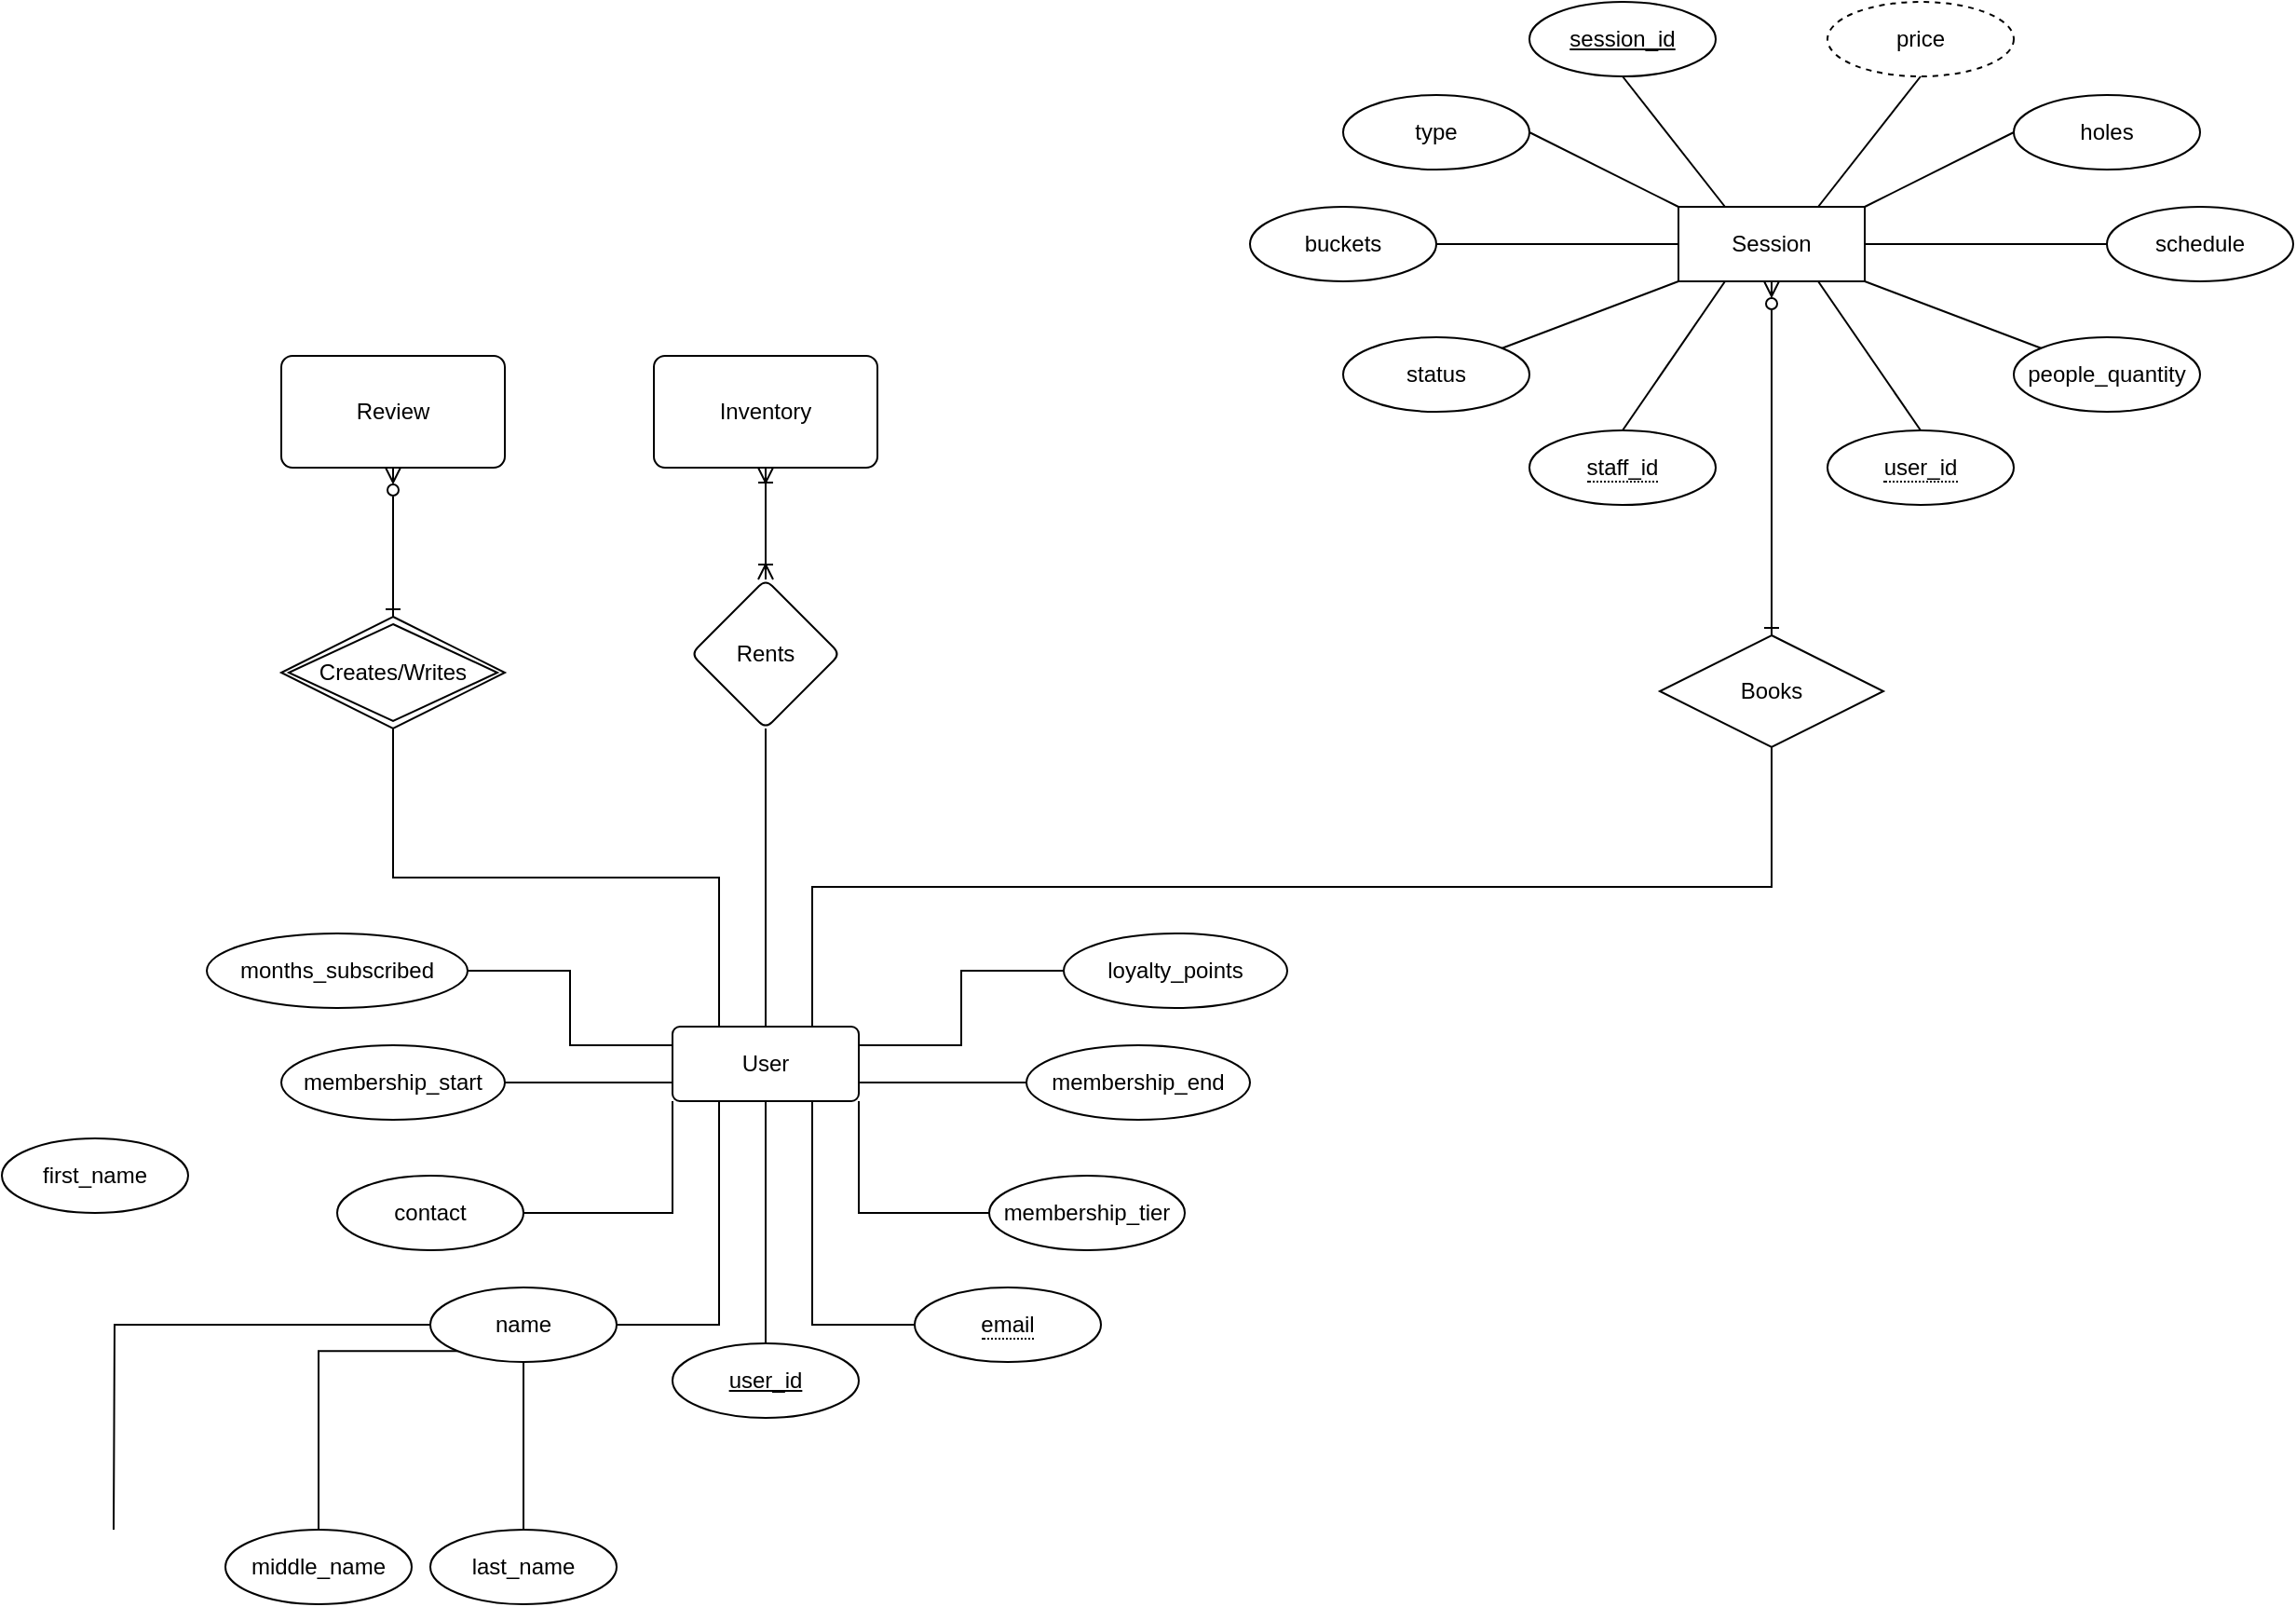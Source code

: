 <mxfile version="28.2.7">
  <diagram name="Page-1" id="-myDeZirQ_0MTxehE8Bq">
    <mxGraphModel dx="815" dy="444" grid="1" gridSize="10" guides="1" tooltips="1" connect="1" arrows="1" fold="1" page="1" pageScale="1" pageWidth="850" pageHeight="1100" math="0" shadow="0">
      <root>
        <mxCell id="0" />
        <mxCell id="1" parent="0" />
        <mxCell id="ZZzzd-XF2jwjXJ92meH7-1" value="" style="edgeStyle=orthogonalEdgeStyle;rounded=0;orthogonalLoop=1;jettySize=auto;html=1;endArrow=none;endFill=0;exitX=0.75;exitY=0;exitDx=0;exitDy=0;entryX=0.5;entryY=1;entryDx=0;entryDy=0;" parent="1" source="ZZzzd-XF2jwjXJ92meH7-4" target="JkcQL4pgoWUEzBNEXGuM-16" edge="1">
          <mxGeometry relative="1" as="geometry">
            <mxPoint x="990" y="460" as="targetPoint" />
          </mxGeometry>
        </mxCell>
        <mxCell id="ZZzzd-XF2jwjXJ92meH7-2" style="edgeStyle=orthogonalEdgeStyle;rounded=0;orthogonalLoop=1;jettySize=auto;html=1;exitX=0.25;exitY=0;exitDx=0;exitDy=0;entryX=0.5;entryY=1;entryDx=0;entryDy=0;endArrow=none;endFill=0;" parent="1" source="ZZzzd-XF2jwjXJ92meH7-4" target="ZZzzd-XF2jwjXJ92meH7-34" edge="1">
          <mxGeometry relative="1" as="geometry">
            <mxPoint x="330" y="460" as="targetPoint" />
          </mxGeometry>
        </mxCell>
        <mxCell id="ZZzzd-XF2jwjXJ92meH7-3" value="" style="edgeStyle=orthogonalEdgeStyle;rounded=0;orthogonalLoop=1;jettySize=auto;html=1;endArrow=none;endFill=0;" parent="1" source="ZZzzd-XF2jwjXJ92meH7-4" target="ZZzzd-XF2jwjXJ92meH7-36" edge="1">
          <mxGeometry relative="1" as="geometry" />
        </mxCell>
        <mxCell id="ZZzzd-XF2jwjXJ92meH7-4" value="User" style="rounded=1;arcSize=10;whiteSpace=wrap;html=1;align=center;" parent="1" vertex="1">
          <mxGeometry x="400" y="610" width="100" height="40" as="geometry" />
        </mxCell>
        <mxCell id="ZZzzd-XF2jwjXJ92meH7-5" style="edgeStyle=orthogonalEdgeStyle;rounded=0;orthogonalLoop=1;jettySize=auto;html=1;entryX=0.5;entryY=1;entryDx=0;entryDy=0;endArrow=none;endFill=0;" parent="1" source="ZZzzd-XF2jwjXJ92meH7-6" target="ZZzzd-XF2jwjXJ92meH7-4" edge="1">
          <mxGeometry relative="1" as="geometry" />
        </mxCell>
        <mxCell id="ZZzzd-XF2jwjXJ92meH7-6" value="user_id" style="ellipse;whiteSpace=wrap;html=1;align=center;fontStyle=4;" parent="1" vertex="1">
          <mxGeometry x="400" y="780" width="100" height="40" as="geometry" />
        </mxCell>
        <mxCell id="ZZzzd-XF2jwjXJ92meH7-7" style="edgeStyle=orthogonalEdgeStyle;rounded=0;orthogonalLoop=1;jettySize=auto;html=1;entryX=0.75;entryY=1;entryDx=0;entryDy=0;endArrow=none;endFill=0;exitX=0;exitY=0.5;exitDx=0;exitDy=0;" parent="1" source="ZZzzd-XF2jwjXJ92meH7-30" target="ZZzzd-XF2jwjXJ92meH7-4" edge="1">
          <mxGeometry relative="1" as="geometry">
            <mxPoint x="530.0" y="770.059" as="sourcePoint" />
          </mxGeometry>
        </mxCell>
        <mxCell id="ZZzzd-XF2jwjXJ92meH7-8" style="edgeStyle=orthogonalEdgeStyle;rounded=0;orthogonalLoop=1;jettySize=auto;html=1;exitX=1;exitY=0.5;exitDx=0;exitDy=0;entryX=0;entryY=0.25;entryDx=0;entryDy=0;endArrow=none;endFill=0;" parent="1" source="ZZzzd-XF2jwjXJ92meH7-9" target="ZZzzd-XF2jwjXJ92meH7-4" edge="1">
          <mxGeometry relative="1" as="geometry" />
        </mxCell>
        <mxCell id="ZZzzd-XF2jwjXJ92meH7-9" value="months_subscribed" style="ellipse;whiteSpace=wrap;html=1;align=center;" parent="1" vertex="1">
          <mxGeometry x="150" y="560" width="140" height="40" as="geometry" />
        </mxCell>
        <mxCell id="ZZzzd-XF2jwjXJ92meH7-10" style="edgeStyle=orthogonalEdgeStyle;rounded=0;orthogonalLoop=1;jettySize=auto;html=1;entryX=0.25;entryY=1;entryDx=0;entryDy=0;endArrow=none;endFill=0;" parent="1" source="ZZzzd-XF2jwjXJ92meH7-14" target="ZZzzd-XF2jwjXJ92meH7-4" edge="1">
          <mxGeometry relative="1" as="geometry" />
        </mxCell>
        <mxCell id="ZZzzd-XF2jwjXJ92meH7-11" value="" style="edgeStyle=orthogonalEdgeStyle;rounded=0;orthogonalLoop=1;jettySize=auto;html=1;endArrow=none;endFill=0;" parent="1" source="ZZzzd-XF2jwjXJ92meH7-14" edge="1">
          <mxGeometry relative="1" as="geometry">
            <mxPoint x="100" y="880.0" as="targetPoint" />
          </mxGeometry>
        </mxCell>
        <mxCell id="ZZzzd-XF2jwjXJ92meH7-12" value="" style="edgeStyle=orthogonalEdgeStyle;rounded=0;orthogonalLoop=1;jettySize=auto;html=1;exitX=0;exitY=1;exitDx=0;exitDy=0;endArrow=none;endFill=0;" parent="1" source="ZZzzd-XF2jwjXJ92meH7-14" target="ZZzzd-XF2jwjXJ92meH7-32" edge="1">
          <mxGeometry relative="1" as="geometry" />
        </mxCell>
        <mxCell id="ZZzzd-XF2jwjXJ92meH7-13" value="" style="edgeStyle=orthogonalEdgeStyle;rounded=0;orthogonalLoop=1;jettySize=auto;html=1;endArrow=none;endFill=0;" parent="1" source="ZZzzd-XF2jwjXJ92meH7-14" target="ZZzzd-XF2jwjXJ92meH7-33" edge="1">
          <mxGeometry relative="1" as="geometry" />
        </mxCell>
        <mxCell id="ZZzzd-XF2jwjXJ92meH7-14" value="name" style="ellipse;whiteSpace=wrap;html=1;align=center;" parent="1" vertex="1">
          <mxGeometry x="270" y="750" width="100" height="40" as="geometry" />
        </mxCell>
        <mxCell id="ZZzzd-XF2jwjXJ92meH7-15" style="edgeStyle=orthogonalEdgeStyle;rounded=0;orthogonalLoop=1;jettySize=auto;html=1;entryX=1;entryY=0.75;entryDx=0;entryDy=0;endArrow=none;endFill=0;" parent="1" source="ZZzzd-XF2jwjXJ92meH7-16" target="ZZzzd-XF2jwjXJ92meH7-4" edge="1">
          <mxGeometry relative="1" as="geometry" />
        </mxCell>
        <mxCell id="ZZzzd-XF2jwjXJ92meH7-16" value="membership_end" style="ellipse;whiteSpace=wrap;html=1;align=center;" parent="1" vertex="1">
          <mxGeometry x="590" y="620" width="120" height="40" as="geometry" />
        </mxCell>
        <mxCell id="ZZzzd-XF2jwjXJ92meH7-17" style="edgeStyle=orthogonalEdgeStyle;rounded=0;orthogonalLoop=1;jettySize=auto;html=1;entryX=0;entryY=0.75;entryDx=0;entryDy=0;endArrow=none;endFill=0;" parent="1" source="ZZzzd-XF2jwjXJ92meH7-18" target="ZZzzd-XF2jwjXJ92meH7-4" edge="1">
          <mxGeometry relative="1" as="geometry" />
        </mxCell>
        <mxCell id="ZZzzd-XF2jwjXJ92meH7-18" value="membership_start" style="ellipse;whiteSpace=wrap;html=1;align=center;" parent="1" vertex="1">
          <mxGeometry x="190" y="620" width="120" height="40" as="geometry" />
        </mxCell>
        <mxCell id="ZZzzd-XF2jwjXJ92meH7-19" style="edgeStyle=orthogonalEdgeStyle;rounded=0;orthogonalLoop=1;jettySize=auto;html=1;exitX=0;exitY=0.5;exitDx=0;exitDy=0;entryX=1;entryY=0.25;entryDx=0;entryDy=0;endArrow=none;endFill=0;" parent="1" source="ZZzzd-XF2jwjXJ92meH7-20" target="ZZzzd-XF2jwjXJ92meH7-4" edge="1">
          <mxGeometry relative="1" as="geometry" />
        </mxCell>
        <mxCell id="ZZzzd-XF2jwjXJ92meH7-20" value="loyalty_points" style="ellipse;whiteSpace=wrap;html=1;align=center;" parent="1" vertex="1">
          <mxGeometry x="610" y="560" width="120" height="40" as="geometry" />
        </mxCell>
        <mxCell id="ZZzzd-XF2jwjXJ92meH7-21" style="edgeStyle=orthogonalEdgeStyle;rounded=0;orthogonalLoop=1;jettySize=auto;html=1;entryX=0;entryY=1;entryDx=0;entryDy=0;endArrow=none;endFill=0;" parent="1" source="ZZzzd-XF2jwjXJ92meH7-22" target="ZZzzd-XF2jwjXJ92meH7-4" edge="1">
          <mxGeometry relative="1" as="geometry" />
        </mxCell>
        <mxCell id="ZZzzd-XF2jwjXJ92meH7-22" value="contact" style="ellipse;whiteSpace=wrap;html=1;align=center;" parent="1" vertex="1">
          <mxGeometry x="220" y="690" width="100" height="40" as="geometry" />
        </mxCell>
        <mxCell id="ZZzzd-XF2jwjXJ92meH7-23" style="edgeStyle=orthogonalEdgeStyle;rounded=0;orthogonalLoop=1;jettySize=auto;html=1;entryX=1;entryY=1;entryDx=0;entryDy=0;endArrow=none;endFill=0;" parent="1" source="ZZzzd-XF2jwjXJ92meH7-24" target="ZZzzd-XF2jwjXJ92meH7-4" edge="1">
          <mxGeometry relative="1" as="geometry" />
        </mxCell>
        <mxCell id="ZZzzd-XF2jwjXJ92meH7-24" value="membership_tier" style="ellipse;whiteSpace=wrap;html=1;align=center;" parent="1" vertex="1">
          <mxGeometry x="570" y="690" width="105" height="40" as="geometry" />
        </mxCell>
        <mxCell id="ZZzzd-XF2jwjXJ92meH7-25" value="" style="edgeStyle=orthogonalEdgeStyle;rounded=0;orthogonalLoop=1;jettySize=auto;html=1;endArrow=ERzeroToMany;endFill=0;startArrow=ERone;startFill=0;entryX=0.5;entryY=1;entryDx=0;entryDy=0;exitX=0.5;exitY=0;exitDx=0;exitDy=0;" parent="1" source="JkcQL4pgoWUEzBNEXGuM-16" target="JkcQL4pgoWUEzBNEXGuM-8" edge="1">
          <mxGeometry relative="1" as="geometry">
            <mxPoint x="990" y="380" as="sourcePoint" />
            <mxPoint x="990" y="320" as="targetPoint" />
          </mxGeometry>
        </mxCell>
        <mxCell id="ZZzzd-XF2jwjXJ92meH7-28" style="edgeStyle=orthogonalEdgeStyle;rounded=0;orthogonalLoop=1;jettySize=auto;html=1;entryX=0.5;entryY=1;entryDx=0;entryDy=0;endArrow=ERzeroToMany;endFill=0;startArrow=ERone;startFill=0;" parent="1" source="ZZzzd-XF2jwjXJ92meH7-34" target="ZZzzd-XF2jwjXJ92meH7-29" edge="1">
          <mxGeometry relative="1" as="geometry">
            <mxPoint x="330" y="380" as="sourcePoint" />
          </mxGeometry>
        </mxCell>
        <mxCell id="ZZzzd-XF2jwjXJ92meH7-29" value="Review" style="whiteSpace=wrap;html=1;rounded=1;arcSize=10;" parent="1" vertex="1">
          <mxGeometry x="190" y="250" width="120" height="60" as="geometry" />
        </mxCell>
        <mxCell id="ZZzzd-XF2jwjXJ92meH7-30" value="&lt;span style=&quot;border-bottom: 1px dotted&quot;&gt;email&lt;/span&gt;" style="ellipse;whiteSpace=wrap;html=1;align=center;" parent="1" vertex="1">
          <mxGeometry x="530" y="750" width="100" height="40" as="geometry" />
        </mxCell>
        <mxCell id="ZZzzd-XF2jwjXJ92meH7-31" value="first_name" style="ellipse;whiteSpace=wrap;html=1;align=center;" parent="1" vertex="1">
          <mxGeometry x="40" y="670" width="100" height="40" as="geometry" />
        </mxCell>
        <mxCell id="ZZzzd-XF2jwjXJ92meH7-32" value="middle_name" style="ellipse;whiteSpace=wrap;html=1;align=center;" parent="1" vertex="1">
          <mxGeometry x="160" y="880" width="100" height="40" as="geometry" />
        </mxCell>
        <mxCell id="ZZzzd-XF2jwjXJ92meH7-33" value="last_name" style="ellipse;whiteSpace=wrap;html=1;align=center;" parent="1" vertex="1">
          <mxGeometry x="270" y="880" width="100" height="40" as="geometry" />
        </mxCell>
        <mxCell id="ZZzzd-XF2jwjXJ92meH7-34" value="Creates/Writes" style="shape=rhombus;double=1;perimeter=rhombusPerimeter;whiteSpace=wrap;html=1;align=center;" parent="1" vertex="1">
          <mxGeometry x="190" y="390" width="120" height="60" as="geometry" />
        </mxCell>
        <mxCell id="ZZzzd-XF2jwjXJ92meH7-35" value="" style="edgeStyle=orthogonalEdgeStyle;rounded=0;orthogonalLoop=1;jettySize=auto;html=1;endArrow=ERoneToMany;endFill=0;startArrow=ERoneToMany;startFill=0;" parent="1" source="ZZzzd-XF2jwjXJ92meH7-36" target="ZZzzd-XF2jwjXJ92meH7-37" edge="1">
          <mxGeometry relative="1" as="geometry" />
        </mxCell>
        <mxCell id="ZZzzd-XF2jwjXJ92meH7-36" value="Rents" style="rhombus;whiteSpace=wrap;html=1;rounded=1;arcSize=10;" parent="1" vertex="1">
          <mxGeometry x="410" y="370" width="80" height="80" as="geometry" />
        </mxCell>
        <mxCell id="ZZzzd-XF2jwjXJ92meH7-37" value="Inventory" style="whiteSpace=wrap;html=1;rounded=1;arcSize=10;" parent="1" vertex="1">
          <mxGeometry x="390" y="250" width="120" height="60" as="geometry" />
        </mxCell>
        <mxCell id="JkcQL4pgoWUEzBNEXGuM-4" value="type" style="ellipse;whiteSpace=wrap;html=1;align=center;" vertex="1" parent="1">
          <mxGeometry x="760" y="110" width="100" height="40" as="geometry" />
        </mxCell>
        <mxCell id="JkcQL4pgoWUEzBNEXGuM-6" value="status" style="ellipse;whiteSpace=wrap;html=1;align=center;" vertex="1" parent="1">
          <mxGeometry x="760" y="240" width="100" height="40" as="geometry" />
        </mxCell>
        <mxCell id="JkcQL4pgoWUEzBNEXGuM-8" value="Session" style="whiteSpace=wrap;html=1;align=center;" vertex="1" parent="1">
          <mxGeometry x="940" y="170" width="100" height="40" as="geometry" />
        </mxCell>
        <mxCell id="JkcQL4pgoWUEzBNEXGuM-10" value="holes" style="ellipse;whiteSpace=wrap;html=1;align=center;" vertex="1" parent="1">
          <mxGeometry x="1120" y="110" width="100" height="40" as="geometry" />
        </mxCell>
        <mxCell id="JkcQL4pgoWUEzBNEXGuM-12" value="schedule" style="ellipse;whiteSpace=wrap;html=1;align=center;" vertex="1" parent="1">
          <mxGeometry x="1170" y="170" width="100" height="40" as="geometry" />
        </mxCell>
        <mxCell id="JkcQL4pgoWUEzBNEXGuM-14" value="price" style="ellipse;whiteSpace=wrap;html=1;align=center;dashed=1;" vertex="1" parent="1">
          <mxGeometry x="1020" y="60" width="100" height="40" as="geometry" />
        </mxCell>
        <mxCell id="JkcQL4pgoWUEzBNEXGuM-16" value="Books" style="shape=rhombus;perimeter=rhombusPerimeter;whiteSpace=wrap;html=1;align=center;" vertex="1" parent="1">
          <mxGeometry x="930" y="400" width="120" height="60" as="geometry" />
        </mxCell>
        <mxCell id="JkcQL4pgoWUEzBNEXGuM-18" value="people_quantity" style="ellipse;whiteSpace=wrap;html=1;align=center;" vertex="1" parent="1">
          <mxGeometry x="1120" y="240" width="100" height="40" as="geometry" />
        </mxCell>
        <mxCell id="JkcQL4pgoWUEzBNEXGuM-25" value="&lt;span style=&quot;border-bottom: 1px dotted&quot;&gt;user_id&lt;/span&gt;" style="ellipse;whiteSpace=wrap;html=1;align=center;" vertex="1" parent="1">
          <mxGeometry x="1020" y="290" width="100" height="40" as="geometry" />
        </mxCell>
        <mxCell id="JkcQL4pgoWUEzBNEXGuM-26" value="&lt;span style=&quot;border-bottom: 1px dotted&quot;&gt;staff_id&lt;/span&gt;" style="ellipse;whiteSpace=wrap;html=1;align=center;" vertex="1" parent="1">
          <mxGeometry x="860" y="290" width="100" height="40" as="geometry" />
        </mxCell>
        <mxCell id="JkcQL4pgoWUEzBNEXGuM-27" value="&lt;u&gt;session_id&lt;/u&gt;" style="ellipse;whiteSpace=wrap;html=1;align=center;" vertex="1" parent="1">
          <mxGeometry x="860" y="60" width="100" height="40" as="geometry" />
        </mxCell>
        <mxCell id="JkcQL4pgoWUEzBNEXGuM-29" value="buckets" style="ellipse;whiteSpace=wrap;html=1;align=center;" vertex="1" parent="1">
          <mxGeometry x="710" y="170" width="100" height="40" as="geometry" />
        </mxCell>
        <mxCell id="JkcQL4pgoWUEzBNEXGuM-30" value="" style="endArrow=none;html=1;rounded=0;exitX=0.75;exitY=0;exitDx=0;exitDy=0;entryX=0.5;entryY=1;entryDx=0;entryDy=0;" edge="1" parent="1" source="JkcQL4pgoWUEzBNEXGuM-8" target="JkcQL4pgoWUEzBNEXGuM-14">
          <mxGeometry width="50" height="50" relative="1" as="geometry">
            <mxPoint x="1040" y="155" as="sourcePoint" />
            <mxPoint x="1090" y="105" as="targetPoint" />
          </mxGeometry>
        </mxCell>
        <mxCell id="JkcQL4pgoWUEzBNEXGuM-31" value="" style="endArrow=none;html=1;rounded=0;exitX=1;exitY=0;exitDx=0;exitDy=0;entryX=0;entryY=0.5;entryDx=0;entryDy=0;" edge="1" parent="1" source="JkcQL4pgoWUEzBNEXGuM-8" target="JkcQL4pgoWUEzBNEXGuM-10">
          <mxGeometry width="50" height="50" relative="1" as="geometry">
            <mxPoint x="1060" y="220" as="sourcePoint" />
            <mxPoint x="1105" y="150" as="targetPoint" />
          </mxGeometry>
        </mxCell>
        <mxCell id="JkcQL4pgoWUEzBNEXGuM-32" value="" style="endArrow=none;html=1;rounded=0;exitX=1;exitY=0.5;exitDx=0;exitDy=0;entryX=0;entryY=0.5;entryDx=0;entryDy=0;" edge="1" parent="1" source="JkcQL4pgoWUEzBNEXGuM-8" target="JkcQL4pgoWUEzBNEXGuM-12">
          <mxGeometry width="50" height="50" relative="1" as="geometry">
            <mxPoint x="1070" y="230" as="sourcePoint" />
            <mxPoint x="1140" y="190" as="targetPoint" />
          </mxGeometry>
        </mxCell>
        <mxCell id="JkcQL4pgoWUEzBNEXGuM-33" value="" style="endArrow=none;html=1;rounded=0;exitX=1;exitY=1;exitDx=0;exitDy=0;entryX=0;entryY=0;entryDx=0;entryDy=0;" edge="1" parent="1" source="JkcQL4pgoWUEzBNEXGuM-8" target="JkcQL4pgoWUEzBNEXGuM-18">
          <mxGeometry width="50" height="50" relative="1" as="geometry">
            <mxPoint x="1050" y="210" as="sourcePoint" />
            <mxPoint x="1170" y="210" as="targetPoint" />
          </mxGeometry>
        </mxCell>
        <mxCell id="JkcQL4pgoWUEzBNEXGuM-34" value="" style="endArrow=none;html=1;rounded=0;exitX=0.75;exitY=1;exitDx=0;exitDy=0;entryX=0.5;entryY=0;entryDx=0;entryDy=0;" edge="1" parent="1" source="JkcQL4pgoWUEzBNEXGuM-8" target="JkcQL4pgoWUEzBNEXGuM-25">
          <mxGeometry width="50" height="50" relative="1" as="geometry">
            <mxPoint x="1030" y="230" as="sourcePoint" />
            <mxPoint x="1115" y="266" as="targetPoint" />
          </mxGeometry>
        </mxCell>
        <mxCell id="JkcQL4pgoWUEzBNEXGuM-35" value="" style="endArrow=none;html=1;rounded=0;exitX=0.25;exitY=1;exitDx=0;exitDy=0;entryX=0.5;entryY=0;entryDx=0;entryDy=0;" edge="1" parent="1" source="JkcQL4pgoWUEzBNEXGuM-8" target="JkcQL4pgoWUEzBNEXGuM-26">
          <mxGeometry width="50" height="50" relative="1" as="geometry">
            <mxPoint x="960" y="250" as="sourcePoint" />
            <mxPoint x="1005" y="330" as="targetPoint" />
          </mxGeometry>
        </mxCell>
        <mxCell id="JkcQL4pgoWUEzBNEXGuM-36" value="" style="endArrow=none;html=1;rounded=0;exitX=0;exitY=1;exitDx=0;exitDy=0;entryX=1;entryY=0;entryDx=0;entryDy=0;" edge="1" parent="1" source="JkcQL4pgoWUEzBNEXGuM-8" target="JkcQL4pgoWUEzBNEXGuM-6">
          <mxGeometry width="50" height="50" relative="1" as="geometry">
            <mxPoint x="985" y="230" as="sourcePoint" />
            <mxPoint x="930" y="310" as="targetPoint" />
          </mxGeometry>
        </mxCell>
        <mxCell id="JkcQL4pgoWUEzBNEXGuM-37" value="" style="endArrow=none;html=1;rounded=0;exitX=0;exitY=0.5;exitDx=0;exitDy=0;entryX=1;entryY=0.5;entryDx=0;entryDy=0;" edge="1" parent="1" source="JkcQL4pgoWUEzBNEXGuM-8" target="JkcQL4pgoWUEzBNEXGuM-29">
          <mxGeometry width="50" height="50" relative="1" as="geometry">
            <mxPoint x="1035" y="210" as="sourcePoint" />
            <mxPoint x="940" y="246" as="targetPoint" />
          </mxGeometry>
        </mxCell>
        <mxCell id="JkcQL4pgoWUEzBNEXGuM-38" value="" style="endArrow=none;html=1;rounded=0;exitX=0;exitY=0;exitDx=0;exitDy=0;entryX=1;entryY=0.5;entryDx=0;entryDy=0;" edge="1" parent="1" source="JkcQL4pgoWUEzBNEXGuM-8" target="JkcQL4pgoWUEzBNEXGuM-4">
          <mxGeometry width="50" height="50" relative="1" as="geometry">
            <mxPoint x="1050" y="170" as="sourcePoint" />
            <mxPoint x="920" y="170" as="targetPoint" />
          </mxGeometry>
        </mxCell>
        <mxCell id="JkcQL4pgoWUEzBNEXGuM-39" value="" style="endArrow=none;html=1;rounded=0;exitX=0.25;exitY=0;exitDx=0;exitDy=0;entryX=0.5;entryY=1;entryDx=0;entryDy=0;" edge="1" parent="1" source="JkcQL4pgoWUEzBNEXGuM-8" target="JkcQL4pgoWUEzBNEXGuM-27">
          <mxGeometry width="50" height="50" relative="1" as="geometry">
            <mxPoint x="1030" y="180" as="sourcePoint" />
            <mxPoint x="950" y="140" as="targetPoint" />
          </mxGeometry>
        </mxCell>
      </root>
    </mxGraphModel>
  </diagram>
</mxfile>
